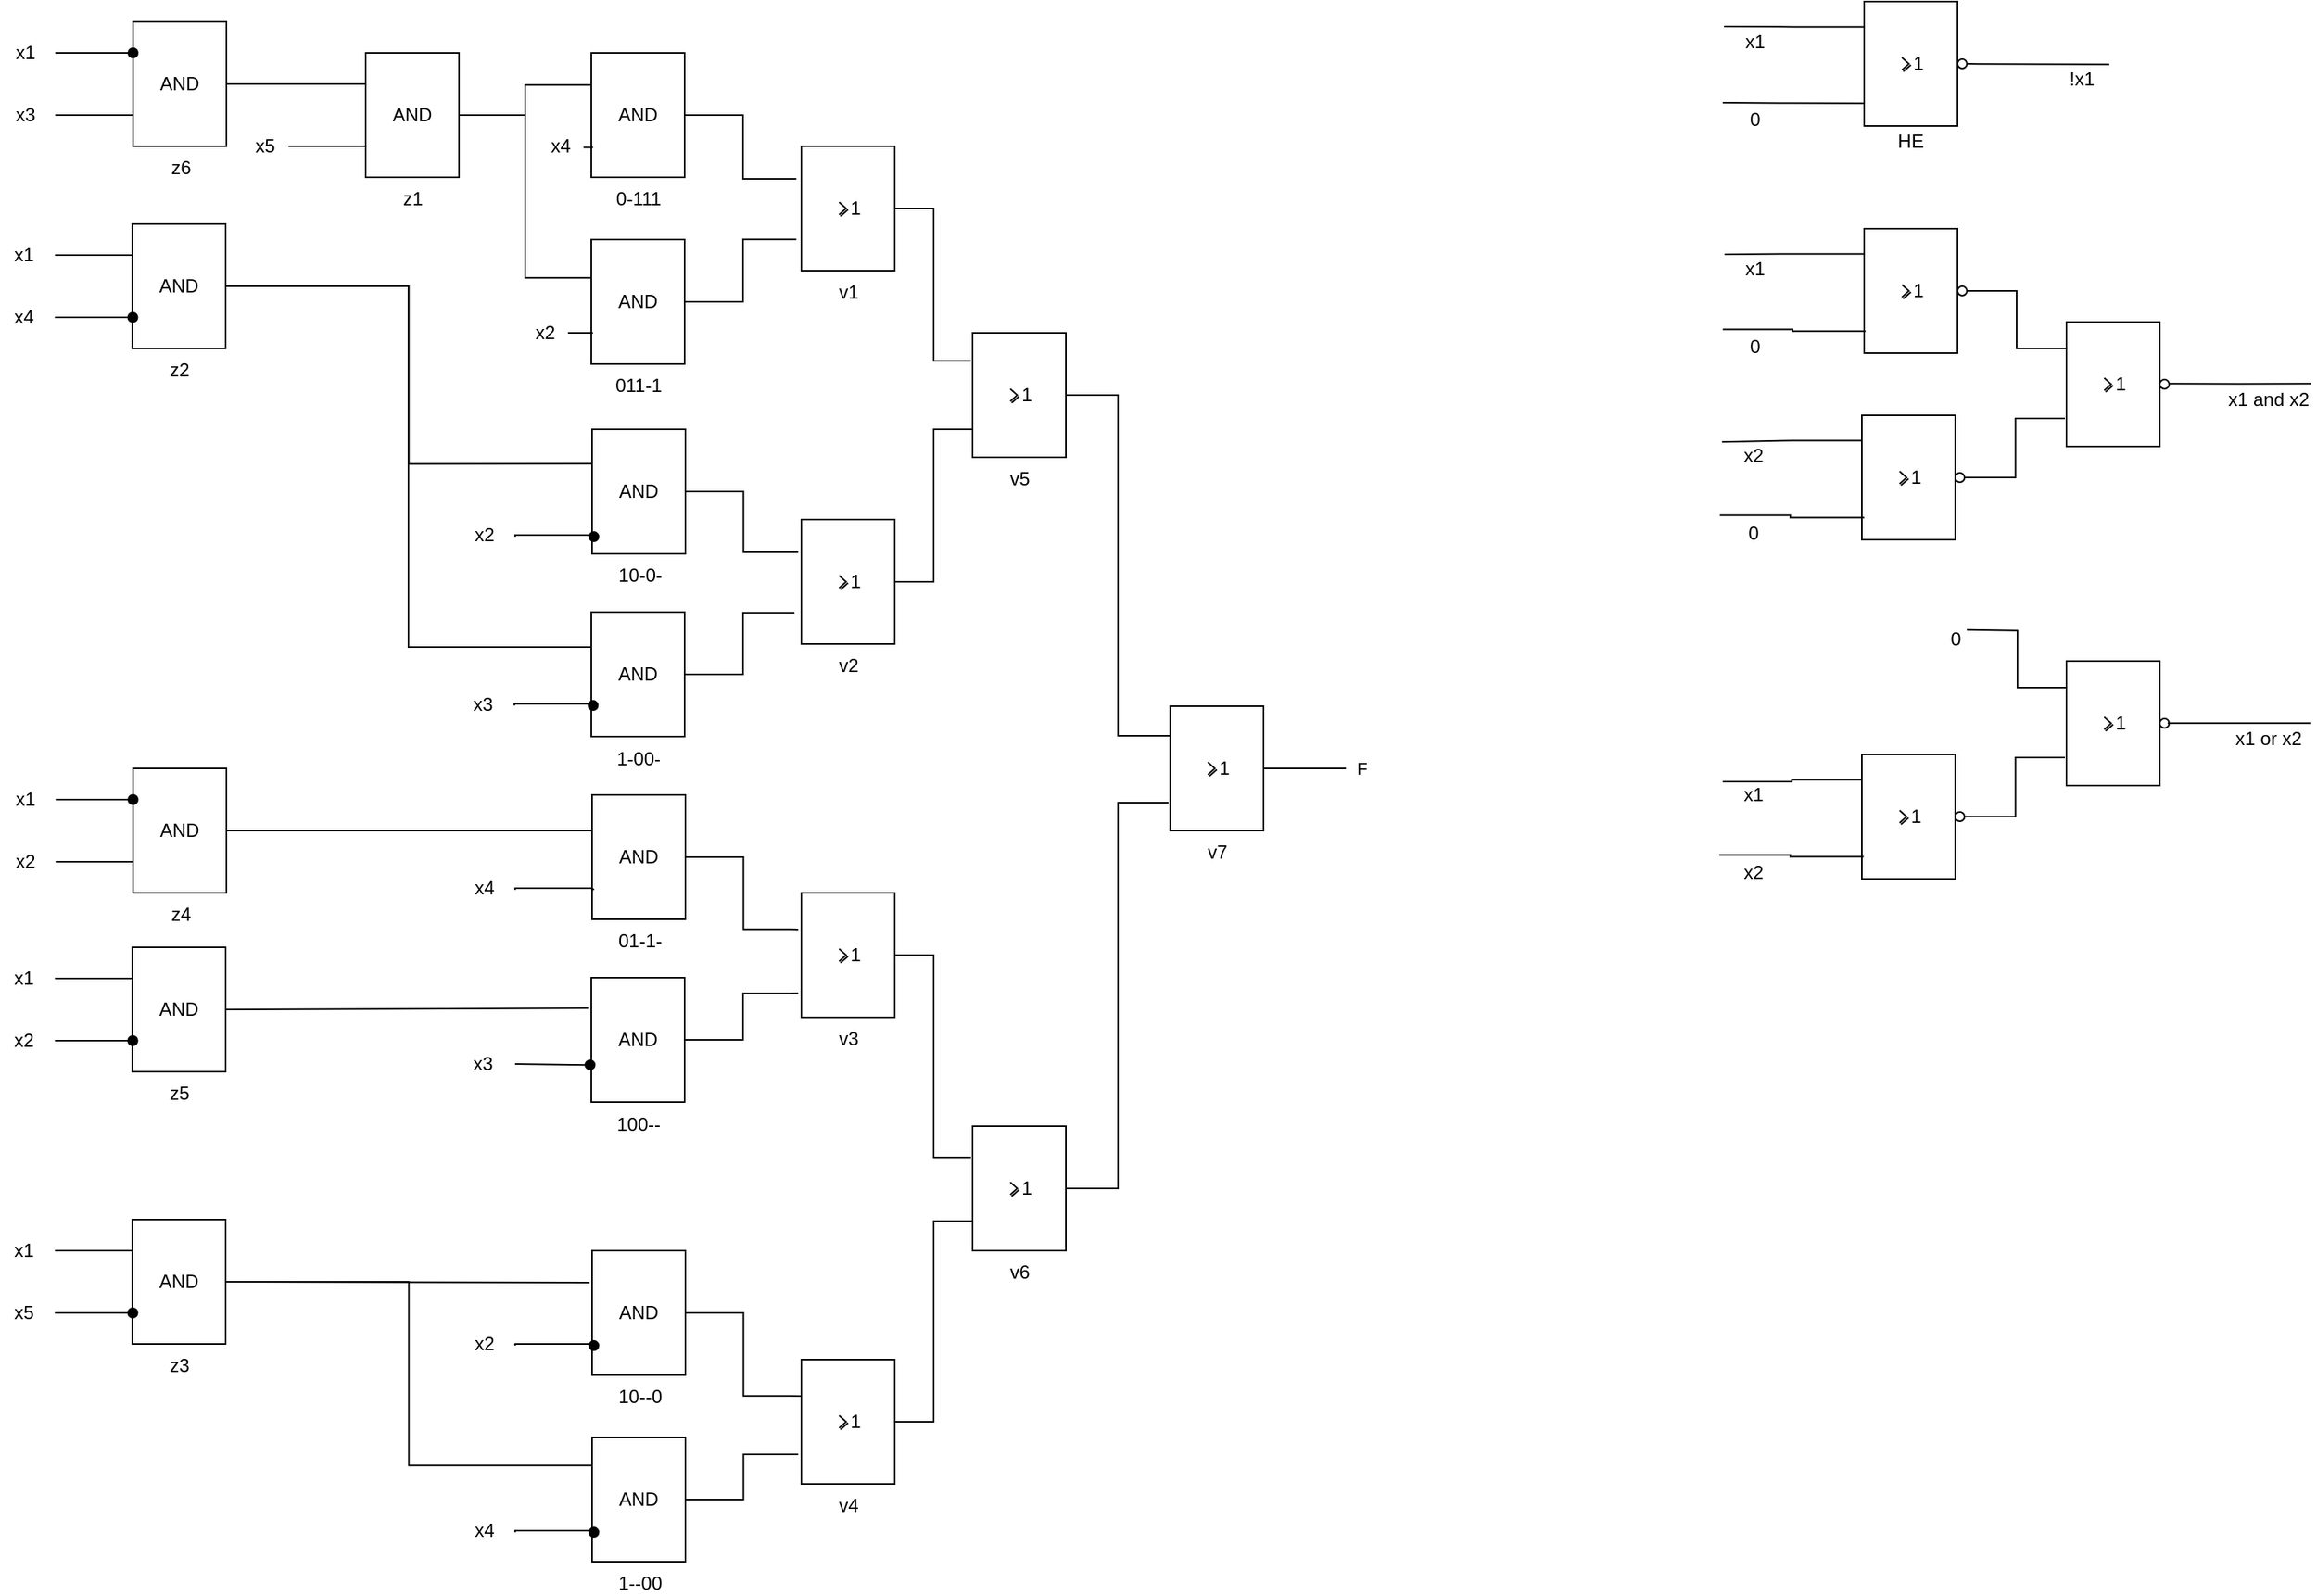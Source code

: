 <mxfile version="12.4.1" type="device" pages="1"><diagram id="nAmW9UyTiqPCp1huqP4M" name="Page-1"><mxGraphModel dx="1115" dy="1803" grid="1" gridSize="10" guides="1" tooltips="1" connect="1" arrows="1" fold="1" page="1" pageScale="1" pageWidth="827" pageHeight="1169" math="0" shadow="0"><root><mxCell id="0"/><mxCell id="1" parent="0"/><mxCell id="15ByhjqZL5MONwlQ2Jp7-105" style="edgeStyle=orthogonalEdgeStyle;rounded=0;jumpStyle=arc;jumpSize=20;orthogonalLoop=1;jettySize=auto;html=1;entryX=0.017;entryY=0.288;entryDx=0;entryDy=0;entryPerimeter=0;startArrow=none;startFill=0;endArrow=none;endFill=0;" parent="1" source="15ByhjqZL5MONwlQ2Jp7-44" target="15ByhjqZL5MONwlQ2Jp7-71" edge="1"><mxGeometry relative="1" as="geometry"/></mxCell><mxCell id="15ByhjqZL5MONwlQ2Jp7-44" value="z4" style="verticalLabelPosition=bottom;shadow=0;dashed=0;align=center;html=1;verticalAlign=top;shape=mxgraph.electrical.iec_logic_gates.and;" parent="1" vertex="1"><mxGeometry x="100.5" y="520" width="60" height="80" as="geometry"/></mxCell><mxCell id="15ByhjqZL5MONwlQ2Jp7-13" value="z6" style="verticalLabelPosition=bottom;shadow=0;dashed=0;align=center;html=1;verticalAlign=top;shape=mxgraph.electrical.iec_logic_gates.and;" parent="1" vertex="1"><mxGeometry x="100.5" y="40" width="60" height="80" as="geometry"/></mxCell><mxCell id="15ByhjqZL5MONwlQ2Jp7-29" style="edgeStyle=orthogonalEdgeStyle;rounded=0;jumpStyle=arc;jumpSize=20;orthogonalLoop=1;jettySize=auto;html=1;endArrow=none;endFill=0;startArrow=oval;startFill=1;" parent="1" source="15ByhjqZL5MONwlQ2Jp7-13" edge="1"><mxGeometry relative="1" as="geometry"><mxPoint x="50.5" y="60" as="targetPoint"/><Array as="points"><mxPoint x="60.5" y="60"/></Array></mxGeometry></mxCell><mxCell id="15ByhjqZL5MONwlQ2Jp7-31" style="edgeStyle=orthogonalEdgeStyle;rounded=0;jumpStyle=arc;jumpSize=20;orthogonalLoop=1;jettySize=auto;html=1;endArrow=none;endFill=0;" parent="1" edge="1"><mxGeometry relative="1" as="geometry"><mxPoint x="50.5" y="100" as="targetPoint"/><mxPoint x="100.5" y="100" as="sourcePoint"/><Array as="points"><mxPoint x="100.5" y="100"/><mxPoint x="50.5" y="100"/></Array></mxGeometry></mxCell><mxCell id="15ByhjqZL5MONwlQ2Jp7-32" value="x3" style="text;html=1;align=center;verticalAlign=middle;resizable=0;points=[];;autosize=1;" parent="1" vertex="1"><mxGeometry x="15.5" y="90" width="30" height="20" as="geometry"/></mxCell><mxCell id="15ByhjqZL5MONwlQ2Jp7-33" style="edgeStyle=orthogonalEdgeStyle;rounded=0;jumpStyle=arc;jumpSize=20;orthogonalLoop=1;jettySize=auto;html=1;endArrow=none;endFill=0;" parent="1" source="15ByhjqZL5MONwlQ2Jp7-34" edge="1"><mxGeometry relative="1" as="geometry"><mxPoint x="50.333" y="190" as="targetPoint"/><Array as="points"><mxPoint x="60" y="190"/></Array></mxGeometry></mxCell><mxCell id="15ByhjqZL5MONwlQ2Jp7-107" style="edgeStyle=orthogonalEdgeStyle;rounded=0;jumpStyle=arc;jumpSize=20;orthogonalLoop=1;jettySize=auto;html=1;entryX=-0.006;entryY=0.277;entryDx=0;entryDy=0;entryPerimeter=0;startArrow=none;startFill=0;endArrow=none;endFill=0;" parent="1" source="15ByhjqZL5MONwlQ2Jp7-34" target="15ByhjqZL5MONwlQ2Jp7-81" edge="1"><mxGeometry relative="1" as="geometry"/></mxCell><mxCell id="15ByhjqZL5MONwlQ2Jp7-108" style="edgeStyle=orthogonalEdgeStyle;rounded=0;jumpStyle=arc;jumpSize=20;orthogonalLoop=1;jettySize=auto;html=1;entryX=0.017;entryY=0.281;entryDx=0;entryDy=0;entryPerimeter=0;startArrow=none;startFill=0;endArrow=none;endFill=0;" parent="1" source="15ByhjqZL5MONwlQ2Jp7-34" target="15ByhjqZL5MONwlQ2Jp7-86" edge="1"><mxGeometry relative="1" as="geometry"/></mxCell><mxCell id="15ByhjqZL5MONwlQ2Jp7-34" value="z2" style="verticalLabelPosition=bottom;shadow=0;dashed=0;align=center;html=1;verticalAlign=top;shape=mxgraph.electrical.iec_logic_gates.and;" parent="1" vertex="1"><mxGeometry x="100" y="170" width="60" height="80" as="geometry"/></mxCell><mxCell id="15ByhjqZL5MONwlQ2Jp7-35" value="x1" style="text;html=1;align=center;verticalAlign=middle;resizable=0;points=[];;autosize=1;" parent="1" vertex="1"><mxGeometry x="15" y="180" width="30" height="20" as="geometry"/></mxCell><mxCell id="15ByhjqZL5MONwlQ2Jp7-36" style="edgeStyle=orthogonalEdgeStyle;rounded=0;jumpStyle=arc;jumpSize=20;orthogonalLoop=1;jettySize=auto;html=1;endArrow=none;endFill=0;startArrow=oval;startFill=1;" parent="1" edge="1"><mxGeometry relative="1" as="geometry"><mxPoint x="50.333" y="230" as="targetPoint"/><mxPoint x="100.333" y="230" as="sourcePoint"/><Array as="points"><mxPoint x="100" y="230"/><mxPoint x="50" y="230"/></Array></mxGeometry></mxCell><mxCell id="15ByhjqZL5MONwlQ2Jp7-37" value="x4" style="text;html=1;align=center;verticalAlign=middle;resizable=0;points=[];;autosize=1;" parent="1" vertex="1"><mxGeometry x="15" y="220" width="30" height="20" as="geometry"/></mxCell><mxCell id="15ByhjqZL5MONwlQ2Jp7-38" style="edgeStyle=orthogonalEdgeStyle;rounded=0;jumpStyle=arc;jumpSize=20;orthogonalLoop=1;jettySize=auto;html=1;endArrow=none;endFill=0;" parent="1" source="15ByhjqZL5MONwlQ2Jp7-39" edge="1"><mxGeometry relative="1" as="geometry"><mxPoint x="50.333" y="830" as="targetPoint"/><Array as="points"><mxPoint x="60" y="830"/></Array></mxGeometry></mxCell><mxCell id="15ByhjqZL5MONwlQ2Jp7-109" style="edgeStyle=orthogonalEdgeStyle;rounded=0;jumpStyle=arc;jumpSize=20;orthogonalLoop=1;jettySize=auto;html=1;entryX=-0.028;entryY=0.256;entryDx=0;entryDy=0;entryPerimeter=0;startArrow=none;startFill=0;endArrow=none;endFill=0;" parent="1" source="15ByhjqZL5MONwlQ2Jp7-39" target="15ByhjqZL5MONwlQ2Jp7-91" edge="1"><mxGeometry relative="1" as="geometry"/></mxCell><mxCell id="15ByhjqZL5MONwlQ2Jp7-110" style="edgeStyle=orthogonalEdgeStyle;rounded=0;jumpStyle=arc;jumpSize=20;orthogonalLoop=1;jettySize=auto;html=1;entryX=0.011;entryY=0.226;entryDx=0;entryDy=0;entryPerimeter=0;startArrow=none;startFill=0;endArrow=none;endFill=0;" parent="1" source="15ByhjqZL5MONwlQ2Jp7-39" target="15ByhjqZL5MONwlQ2Jp7-96" edge="1"><mxGeometry relative="1" as="geometry"/></mxCell><mxCell id="15ByhjqZL5MONwlQ2Jp7-39" value="z3" style="verticalLabelPosition=bottom;shadow=0;dashed=0;align=center;html=1;verticalAlign=top;shape=mxgraph.electrical.iec_logic_gates.and;" parent="1" vertex="1"><mxGeometry x="100" y="810" width="60" height="80" as="geometry"/></mxCell><mxCell id="15ByhjqZL5MONwlQ2Jp7-40" value="x1" style="text;html=1;align=center;verticalAlign=middle;resizable=0;points=[];;autosize=1;" parent="1" vertex="1"><mxGeometry x="15" y="820" width="30" height="20" as="geometry"/></mxCell><mxCell id="15ByhjqZL5MONwlQ2Jp7-41" style="edgeStyle=orthogonalEdgeStyle;rounded=0;jumpStyle=arc;jumpSize=20;orthogonalLoop=1;jettySize=auto;html=1;endArrow=none;endFill=0;startArrow=oval;startFill=1;" parent="1" edge="1"><mxGeometry relative="1" as="geometry"><mxPoint x="50.333" y="870" as="targetPoint"/><mxPoint x="100.333" y="870" as="sourcePoint"/><Array as="points"><mxPoint x="100" y="870"/><mxPoint x="50" y="870"/></Array></mxGeometry></mxCell><mxCell id="15ByhjqZL5MONwlQ2Jp7-42" value="x5" style="text;html=1;align=center;verticalAlign=middle;resizable=0;points=[];;autosize=1;" parent="1" vertex="1"><mxGeometry x="15" y="860" width="30" height="20" as="geometry"/></mxCell><mxCell id="15ByhjqZL5MONwlQ2Jp7-43" style="edgeStyle=orthogonalEdgeStyle;rounded=0;jumpStyle=arc;jumpSize=20;orthogonalLoop=1;jettySize=auto;html=1;endArrow=none;endFill=0;startArrow=oval;startFill=1;" parent="1" source="15ByhjqZL5MONwlQ2Jp7-44" edge="1"><mxGeometry relative="1" as="geometry"><mxPoint x="50.833" y="540" as="targetPoint"/><Array as="points"><mxPoint x="60.5" y="540"/></Array></mxGeometry></mxCell><mxCell id="15ByhjqZL5MONwlQ2Jp7-45" value="x1" style="text;html=1;align=center;verticalAlign=middle;resizable=0;points=[];;autosize=1;" parent="1" vertex="1"><mxGeometry x="15.5" y="530" width="30" height="20" as="geometry"/></mxCell><mxCell id="15ByhjqZL5MONwlQ2Jp7-46" style="edgeStyle=orthogonalEdgeStyle;rounded=0;jumpStyle=arc;jumpSize=20;orthogonalLoop=1;jettySize=auto;html=1;endArrow=none;endFill=0;" parent="1" edge="1"><mxGeometry relative="1" as="geometry"><mxPoint x="50.833" y="580" as="targetPoint"/><mxPoint x="100.833" y="580" as="sourcePoint"/><Array as="points"><mxPoint x="100.5" y="580"/><mxPoint x="50.5" y="580"/></Array></mxGeometry></mxCell><mxCell id="15ByhjqZL5MONwlQ2Jp7-47" value="x2" style="text;html=1;align=center;verticalAlign=middle;resizable=0;points=[];;autosize=1;" parent="1" vertex="1"><mxGeometry x="15.5" y="570" width="30" height="20" as="geometry"/></mxCell><mxCell id="15ByhjqZL5MONwlQ2Jp7-48" style="edgeStyle=orthogonalEdgeStyle;rounded=0;jumpStyle=arc;jumpSize=20;orthogonalLoop=1;jettySize=auto;html=1;endArrow=none;endFill=0;" parent="1" source="15ByhjqZL5MONwlQ2Jp7-49" edge="1"><mxGeometry relative="1" as="geometry"><mxPoint x="50.333" y="655" as="targetPoint"/><Array as="points"><mxPoint x="60" y="655"/></Array></mxGeometry></mxCell><mxCell id="15ByhjqZL5MONwlQ2Jp7-106" style="edgeStyle=orthogonalEdgeStyle;rounded=0;jumpStyle=arc;jumpSize=20;orthogonalLoop=1;jettySize=auto;html=1;entryX=-0.033;entryY=0.246;entryDx=0;entryDy=0;entryPerimeter=0;startArrow=none;startFill=0;endArrow=none;endFill=0;" parent="1" source="15ByhjqZL5MONwlQ2Jp7-49" target="15ByhjqZL5MONwlQ2Jp7-76" edge="1"><mxGeometry relative="1" as="geometry"/></mxCell><mxCell id="15ByhjqZL5MONwlQ2Jp7-49" value="z5" style="verticalLabelPosition=bottom;shadow=0;dashed=0;align=center;html=1;verticalAlign=top;shape=mxgraph.electrical.iec_logic_gates.and;" parent="1" vertex="1"><mxGeometry x="100" y="635" width="60" height="80" as="geometry"/></mxCell><mxCell id="15ByhjqZL5MONwlQ2Jp7-50" value="x1" style="text;html=1;align=center;verticalAlign=middle;resizable=0;points=[];;autosize=1;" parent="1" vertex="1"><mxGeometry x="15" y="645" width="30" height="20" as="geometry"/></mxCell><mxCell id="15ByhjqZL5MONwlQ2Jp7-51" style="edgeStyle=orthogonalEdgeStyle;rounded=0;jumpStyle=arc;jumpSize=20;orthogonalLoop=1;jettySize=auto;html=1;endArrow=none;endFill=0;startArrow=oval;startFill=1;" parent="1" edge="1"><mxGeometry relative="1" as="geometry"><mxPoint x="50.333" y="695" as="targetPoint"/><mxPoint x="100.333" y="695" as="sourcePoint"/><Array as="points"><mxPoint x="100" y="695"/><mxPoint x="50" y="695"/></Array></mxGeometry></mxCell><mxCell id="15ByhjqZL5MONwlQ2Jp7-52" value="x2" style="text;html=1;align=center;verticalAlign=middle;resizable=0;points=[];;autosize=1;" parent="1" vertex="1"><mxGeometry x="15" y="685" width="30" height="20" as="geometry"/></mxCell><mxCell id="15ByhjqZL5MONwlQ2Jp7-53" style="edgeStyle=orthogonalEdgeStyle;rounded=0;jumpStyle=arc;jumpSize=20;orthogonalLoop=1;jettySize=auto;html=1;endArrow=none;endFill=0;entryX=1;entryY=0.5;entryDx=0;entryDy=0;entryPerimeter=0;" parent="1" source="15ByhjqZL5MONwlQ2Jp7-54" target="15ByhjqZL5MONwlQ2Jp7-13" edge="1"><mxGeometry relative="1" as="geometry"><mxPoint x="200.333" y="80" as="targetPoint"/><Array as="points"><mxPoint x="230.5" y="80"/><mxPoint x="230.5" y="80"/></Array></mxGeometry></mxCell><mxCell id="15ByhjqZL5MONwlQ2Jp7-101" style="edgeStyle=orthogonalEdgeStyle;rounded=0;jumpStyle=arc;jumpSize=20;orthogonalLoop=1;jettySize=auto;html=1;entryX=0.002;entryY=0.258;entryDx=0;entryDy=0;entryPerimeter=0;startArrow=none;startFill=0;endArrow=none;endFill=0;" parent="1" source="15ByhjqZL5MONwlQ2Jp7-54" target="15ByhjqZL5MONwlQ2Jp7-61" edge="1"><mxGeometry relative="1" as="geometry"/></mxCell><mxCell id="15ByhjqZL5MONwlQ2Jp7-104" style="edgeStyle=orthogonalEdgeStyle;rounded=0;jumpStyle=arc;jumpSize=20;orthogonalLoop=1;jettySize=auto;html=1;exitX=1;exitY=0.5;exitDx=0;exitDy=0;exitPerimeter=0;entryX=0.008;entryY=0.308;entryDx=0;entryDy=0;entryPerimeter=0;startArrow=none;startFill=0;endArrow=none;endFill=0;" parent="1" source="15ByhjqZL5MONwlQ2Jp7-54" target="15ByhjqZL5MONwlQ2Jp7-66" edge="1"><mxGeometry relative="1" as="geometry"/></mxCell><mxCell id="15ByhjqZL5MONwlQ2Jp7-54" value="z1" style="verticalLabelPosition=bottom;shadow=0;dashed=0;align=center;html=1;verticalAlign=top;shape=mxgraph.electrical.iec_logic_gates.and;" parent="1" vertex="1"><mxGeometry x="250" y="60" width="60" height="80" as="geometry"/></mxCell><mxCell id="15ByhjqZL5MONwlQ2Jp7-56" style="edgeStyle=orthogonalEdgeStyle;rounded=0;jumpStyle=arc;jumpSize=20;orthogonalLoop=1;jettySize=auto;html=1;endArrow=none;endFill=0;" parent="1" edge="1"><mxGeometry relative="1" as="geometry"><mxPoint x="200.333" y="120" as="targetPoint"/><mxPoint x="250.333" y="120" as="sourcePoint"/><Array as="points"><mxPoint x="250" y="120"/><mxPoint x="200" y="120"/></Array></mxGeometry></mxCell><mxCell id="15ByhjqZL5MONwlQ2Jp7-57" value="x5" style="text;html=1;align=center;verticalAlign=middle;resizable=0;points=[];;autosize=1;" parent="1" vertex="1"><mxGeometry x="170" y="110" width="30" height="20" as="geometry"/></mxCell><mxCell id="15ByhjqZL5MONwlQ2Jp7-59" value="x1" style="text;html=1;align=center;verticalAlign=middle;resizable=0;points=[];;autosize=1;" parent="1" vertex="1"><mxGeometry x="15.5" y="50" width="30" height="20" as="geometry"/></mxCell><mxCell id="15ByhjqZL5MONwlQ2Jp7-119" style="edgeStyle=orthogonalEdgeStyle;rounded=0;jumpStyle=arc;jumpSize=20;orthogonalLoop=1;jettySize=auto;html=1;entryX=-0.054;entryY=0.263;entryDx=0;entryDy=0;entryPerimeter=0;startArrow=none;startFill=0;endArrow=none;endFill=0;" parent="1" source="15ByhjqZL5MONwlQ2Jp7-61" target="15ByhjqZL5MONwlQ2Jp7-111" edge="1"><mxGeometry relative="1" as="geometry"/></mxCell><mxCell id="15ByhjqZL5MONwlQ2Jp7-61" value="0-111" style="verticalLabelPosition=bottom;shadow=0;dashed=0;align=center;html=1;verticalAlign=top;shape=mxgraph.electrical.iec_logic_gates.and;" parent="1" vertex="1"><mxGeometry x="395" y="60" width="60" height="80" as="geometry"/></mxCell><mxCell id="15ByhjqZL5MONwlQ2Jp7-120" style="edgeStyle=orthogonalEdgeStyle;rounded=0;jumpStyle=arc;jumpSize=20;orthogonalLoop=1;jettySize=auto;html=1;entryX=-0.054;entryY=0.749;entryDx=0;entryDy=0;entryPerimeter=0;startArrow=none;startFill=0;endArrow=none;endFill=0;" parent="1" source="15ByhjqZL5MONwlQ2Jp7-66" target="15ByhjqZL5MONwlQ2Jp7-111" edge="1"><mxGeometry relative="1" as="geometry"/></mxCell><mxCell id="15ByhjqZL5MONwlQ2Jp7-66" value="011-1" style="verticalLabelPosition=bottom;shadow=0;dashed=0;align=center;html=1;verticalAlign=top;shape=mxgraph.electrical.iec_logic_gates.and;" parent="1" vertex="1"><mxGeometry x="395" y="180" width="60" height="80" as="geometry"/></mxCell><mxCell id="15ByhjqZL5MONwlQ2Jp7-123" style="edgeStyle=orthogonalEdgeStyle;rounded=0;jumpStyle=arc;jumpSize=20;orthogonalLoop=1;jettySize=auto;html=1;entryX=-0.034;entryY=0.293;entryDx=0;entryDy=0;entryPerimeter=0;startArrow=none;startFill=0;endArrow=none;endFill=0;" parent="1" source="15ByhjqZL5MONwlQ2Jp7-71" target="15ByhjqZL5MONwlQ2Jp7-117" edge="1"><mxGeometry relative="1" as="geometry"/></mxCell><mxCell id="15ByhjqZL5MONwlQ2Jp7-71" value="01-1-" style="verticalLabelPosition=bottom;shadow=0;dashed=0;align=center;html=1;verticalAlign=top;shape=mxgraph.electrical.iec_logic_gates.and;" parent="1" vertex="1"><mxGeometry x="395.5" y="537" width="60" height="80" as="geometry"/></mxCell><mxCell id="15ByhjqZL5MONwlQ2Jp7-73" style="edgeStyle=orthogonalEdgeStyle;rounded=0;jumpStyle=arc;jumpSize=20;orthogonalLoop=1;jettySize=auto;html=1;endArrow=none;endFill=0;startArrow=none;startFill=0;" parent="1" edge="1"><mxGeometry relative="1" as="geometry"><mxPoint x="346.088" y="598.059" as="targetPoint"/><mxPoint x="396.676" y="598.059" as="sourcePoint"/><Array as="points"><mxPoint x="395.5" y="597"/><mxPoint x="345.5" y="597"/></Array></mxGeometry></mxCell><mxCell id="15ByhjqZL5MONwlQ2Jp7-74" value="x4" style="text;html=1;align=center;verticalAlign=middle;resizable=0;points=[];;autosize=1;" parent="1" vertex="1"><mxGeometry x="310.5" y="587" width="30" height="20" as="geometry"/></mxCell><mxCell id="15ByhjqZL5MONwlQ2Jp7-124" style="edgeStyle=orthogonalEdgeStyle;rounded=0;jumpStyle=arc;jumpSize=20;orthogonalLoop=1;jettySize=auto;html=1;entryX=-0.034;entryY=0.807;entryDx=0;entryDy=0;entryPerimeter=0;startArrow=none;startFill=0;endArrow=none;endFill=0;" parent="1" source="15ByhjqZL5MONwlQ2Jp7-76" target="15ByhjqZL5MONwlQ2Jp7-117" edge="1"><mxGeometry relative="1" as="geometry"/></mxCell><mxCell id="15ByhjqZL5MONwlQ2Jp7-76" value="100--" style="verticalLabelPosition=bottom;shadow=0;dashed=0;align=center;html=1;verticalAlign=top;shape=mxgraph.electrical.iec_logic_gates.and;" parent="1" vertex="1"><mxGeometry x="395" y="654.5" width="60" height="80" as="geometry"/></mxCell><mxCell id="15ByhjqZL5MONwlQ2Jp7-78" style="edgeStyle=orthogonalEdgeStyle;rounded=0;jumpStyle=arc;jumpSize=20;orthogonalLoop=1;jettySize=auto;html=1;endArrow=none;endFill=0;startArrow=oval;startFill=1;exitX=-0.013;exitY=0.701;exitDx=0;exitDy=0;exitPerimeter=0;" parent="1" source="15ByhjqZL5MONwlQ2Jp7-76" edge="1"><mxGeometry relative="1" as="geometry"><mxPoint x="346" y="710" as="targetPoint"/><mxPoint x="396.176" y="741.059" as="sourcePoint"/><Array as="points"><mxPoint x="370" y="710"/><mxPoint x="370" y="710"/></Array></mxGeometry></mxCell><mxCell id="15ByhjqZL5MONwlQ2Jp7-79" value="x3" style="text;html=1;align=center;verticalAlign=middle;resizable=0;points=[];;autosize=1;" parent="1" vertex="1"><mxGeometry x="310" y="700" width="30" height="20" as="geometry"/></mxCell><mxCell id="15ByhjqZL5MONwlQ2Jp7-121" style="edgeStyle=orthogonalEdgeStyle;rounded=0;jumpStyle=arc;jumpSize=20;orthogonalLoop=1;jettySize=auto;html=1;entryX=-0.034;entryY=0.263;entryDx=0;entryDy=0;entryPerimeter=0;startArrow=none;startFill=0;endArrow=none;endFill=0;" parent="1" source="15ByhjqZL5MONwlQ2Jp7-81" target="15ByhjqZL5MONwlQ2Jp7-116" edge="1"><mxGeometry relative="1" as="geometry"/></mxCell><mxCell id="15ByhjqZL5MONwlQ2Jp7-81" value="10-0-" style="verticalLabelPosition=bottom;shadow=0;dashed=0;align=center;html=1;verticalAlign=top;shape=mxgraph.electrical.iec_logic_gates.and;" parent="1" vertex="1"><mxGeometry x="395.5" y="302" width="60" height="80" as="geometry"/></mxCell><mxCell id="15ByhjqZL5MONwlQ2Jp7-83" style="edgeStyle=orthogonalEdgeStyle;rounded=0;jumpStyle=arc;jumpSize=20;orthogonalLoop=1;jettySize=auto;html=1;endArrow=none;endFill=0;startArrow=oval;startFill=1;" parent="1" edge="1"><mxGeometry relative="1" as="geometry"><mxPoint x="346.088" y="371.059" as="targetPoint"/><mxPoint x="396.676" y="371.059" as="sourcePoint"/><Array as="points"><mxPoint x="395.5" y="370"/><mxPoint x="345.5" y="370"/></Array></mxGeometry></mxCell><mxCell id="15ByhjqZL5MONwlQ2Jp7-84" value="x2" style="text;html=1;align=center;verticalAlign=middle;resizable=0;points=[];;autosize=1;" parent="1" vertex="1"><mxGeometry x="310.5" y="360" width="30" height="20" as="geometry"/></mxCell><mxCell id="15ByhjqZL5MONwlQ2Jp7-122" style="edgeStyle=orthogonalEdgeStyle;rounded=0;jumpStyle=arc;jumpSize=20;orthogonalLoop=1;jettySize=auto;html=1;entryX=-0.074;entryY=0.749;entryDx=0;entryDy=0;entryPerimeter=0;startArrow=none;startFill=0;endArrow=none;endFill=0;" parent="1" source="15ByhjqZL5MONwlQ2Jp7-86" target="15ByhjqZL5MONwlQ2Jp7-116" edge="1"><mxGeometry relative="1" as="geometry"/></mxCell><mxCell id="15ByhjqZL5MONwlQ2Jp7-86" value="1-00-" style="verticalLabelPosition=bottom;shadow=0;dashed=0;align=center;html=1;verticalAlign=top;shape=mxgraph.electrical.iec_logic_gates.and;" parent="1" vertex="1"><mxGeometry x="395" y="419.5" width="60" height="80" as="geometry"/></mxCell><mxCell id="15ByhjqZL5MONwlQ2Jp7-88" style="edgeStyle=orthogonalEdgeStyle;rounded=0;jumpStyle=arc;jumpSize=20;orthogonalLoop=1;jettySize=auto;html=1;endArrow=none;endFill=0;startArrow=oval;startFill=1;" parent="1" edge="1"><mxGeometry relative="1" as="geometry"><mxPoint x="345.588" y="479.559" as="targetPoint"/><mxPoint x="396.176" y="479.559" as="sourcePoint"/><Array as="points"><mxPoint x="395" y="478.5"/><mxPoint x="345" y="478.5"/></Array></mxGeometry></mxCell><mxCell id="15ByhjqZL5MONwlQ2Jp7-89" value="x3" style="text;html=1;align=center;verticalAlign=middle;resizable=0;points=[];;autosize=1;" parent="1" vertex="1"><mxGeometry x="310" y="468.5" width="30" height="20" as="geometry"/></mxCell><mxCell id="15ByhjqZL5MONwlQ2Jp7-125" style="edgeStyle=orthogonalEdgeStyle;rounded=0;jumpStyle=arc;jumpSize=20;orthogonalLoop=1;jettySize=auto;html=1;entryX=0.005;entryY=0.293;entryDx=0;entryDy=0;entryPerimeter=0;startArrow=none;startFill=0;endArrow=none;endFill=0;" parent="1" source="15ByhjqZL5MONwlQ2Jp7-91" target="15ByhjqZL5MONwlQ2Jp7-118" edge="1"><mxGeometry relative="1" as="geometry"/></mxCell><mxCell id="15ByhjqZL5MONwlQ2Jp7-91" value="10--0" style="verticalLabelPosition=bottom;shadow=0;dashed=0;align=center;html=1;verticalAlign=top;shape=mxgraph.electrical.iec_logic_gates.and;" parent="1" vertex="1"><mxGeometry x="395.5" y="830" width="60" height="80" as="geometry"/></mxCell><mxCell id="15ByhjqZL5MONwlQ2Jp7-93" style="edgeStyle=orthogonalEdgeStyle;rounded=0;jumpStyle=arc;jumpSize=20;orthogonalLoop=1;jettySize=auto;html=1;endArrow=none;endFill=0;startArrow=oval;startFill=1;" parent="1" edge="1"><mxGeometry relative="1" as="geometry"><mxPoint x="346.088" y="891.059" as="targetPoint"/><mxPoint x="396.676" y="891.059" as="sourcePoint"/><Array as="points"><mxPoint x="395.5" y="890"/><mxPoint x="345.5" y="890"/></Array></mxGeometry></mxCell><mxCell id="15ByhjqZL5MONwlQ2Jp7-94" value="x2" style="text;html=1;align=center;verticalAlign=middle;resizable=0;points=[];;autosize=1;" parent="1" vertex="1"><mxGeometry x="310.5" y="880" width="30" height="20" as="geometry"/></mxCell><mxCell id="15ByhjqZL5MONwlQ2Jp7-126" style="edgeStyle=orthogonalEdgeStyle;rounded=0;jumpStyle=arc;jumpSize=20;orthogonalLoop=1;jettySize=auto;html=1;entryX=-0.034;entryY=0.763;entryDx=0;entryDy=0;entryPerimeter=0;startArrow=none;startFill=0;endArrow=none;endFill=0;" parent="1" source="15ByhjqZL5MONwlQ2Jp7-96" target="15ByhjqZL5MONwlQ2Jp7-118" edge="1"><mxGeometry relative="1" as="geometry"/></mxCell><mxCell id="15ByhjqZL5MONwlQ2Jp7-96" value="1--00" style="verticalLabelPosition=bottom;shadow=0;dashed=0;align=center;html=1;verticalAlign=top;shape=mxgraph.electrical.iec_logic_gates.and;" parent="1" vertex="1"><mxGeometry x="395.5" y="950" width="60" height="80" as="geometry"/></mxCell><mxCell id="15ByhjqZL5MONwlQ2Jp7-98" style="edgeStyle=orthogonalEdgeStyle;rounded=0;jumpStyle=arc;jumpSize=20;orthogonalLoop=1;jettySize=auto;html=1;endArrow=none;endFill=0;startArrow=oval;startFill=1;" parent="1" edge="1"><mxGeometry relative="1" as="geometry"><mxPoint x="346.088" y="1011.059" as="targetPoint"/><mxPoint x="396.676" y="1011.059" as="sourcePoint"/><Array as="points"><mxPoint x="395.5" y="1010"/><mxPoint x="345.5" y="1010"/></Array></mxGeometry></mxCell><mxCell id="15ByhjqZL5MONwlQ2Jp7-99" value="x4" style="text;html=1;align=center;verticalAlign=middle;resizable=0;points=[];;autosize=1;" parent="1" vertex="1"><mxGeometry x="310.5" y="1000" width="30" height="20" as="geometry"/></mxCell><mxCell id="15ByhjqZL5MONwlQ2Jp7-64" value="x4" style="text;html=1;align=center;verticalAlign=middle;resizable=0;points=[];;autosize=1;" parent="1" vertex="1"><mxGeometry x="360" y="110" width="30" height="20" as="geometry"/></mxCell><mxCell id="15ByhjqZL5MONwlQ2Jp7-100" style="edgeStyle=orthogonalEdgeStyle;rounded=0;jumpStyle=arc;jumpSize=20;orthogonalLoop=1;jettySize=auto;html=1;endArrow=none;endFill=0;startArrow=none;startFill=0;" parent="1" target="15ByhjqZL5MONwlQ2Jp7-64" edge="1"><mxGeometry relative="1" as="geometry"><mxPoint x="345.103" y="120.724" as="targetPoint"/><mxPoint x="396.138" y="120.724" as="sourcePoint"/><Array as="points"><mxPoint x="395" y="120"/></Array></mxGeometry></mxCell><mxCell id="15ByhjqZL5MONwlQ2Jp7-69" value="x2" style="text;html=1;align=center;verticalAlign=middle;resizable=0;points=[];;autosize=1;" parent="1" vertex="1"><mxGeometry x="350" y="230" width="30" height="20" as="geometry"/></mxCell><mxCell id="15ByhjqZL5MONwlQ2Jp7-102" style="edgeStyle=orthogonalEdgeStyle;rounded=0;jumpStyle=arc;jumpSize=20;orthogonalLoop=1;jettySize=auto;html=1;endArrow=none;endFill=0;startArrow=none;startFill=0;" parent="1" target="15ByhjqZL5MONwlQ2Jp7-69" edge="1"><mxGeometry relative="1" as="geometry"><mxPoint x="345.5" y="241.333" as="targetPoint"/><mxPoint x="390" y="240" as="sourcePoint"/><Array as="points"><mxPoint x="396" y="240"/></Array></mxGeometry></mxCell><mxCell id="15ByhjqZL5MONwlQ2Jp7-129" style="edgeStyle=orthogonalEdgeStyle;rounded=0;jumpStyle=arc;jumpSize=20;orthogonalLoop=1;jettySize=auto;html=1;entryX=-0.017;entryY=0.225;entryDx=0;entryDy=0;entryPerimeter=0;startArrow=none;startFill=0;endArrow=none;endFill=0;" parent="1" source="15ByhjqZL5MONwlQ2Jp7-111" target="15ByhjqZL5MONwlQ2Jp7-127" edge="1"><mxGeometry relative="1" as="geometry"/></mxCell><mxCell id="15ByhjqZL5MONwlQ2Jp7-111" value="v1" style="verticalLabelPosition=bottom;shadow=0;dashed=0;align=center;html=1;verticalAlign=top;shape=mxgraph.electrical.iec_logic_gates.or;" parent="1" vertex="1"><mxGeometry x="530" y="120" width="60" height="80" as="geometry"/></mxCell><mxCell id="15ByhjqZL5MONwlQ2Jp7-130" style="edgeStyle=orthogonalEdgeStyle;rounded=0;jumpStyle=arc;jumpSize=20;orthogonalLoop=1;jettySize=auto;html=1;entryX=0;entryY=0.775;entryDx=0;entryDy=0;entryPerimeter=0;startArrow=none;startFill=0;endArrow=none;endFill=0;" parent="1" source="15ByhjqZL5MONwlQ2Jp7-116" target="15ByhjqZL5MONwlQ2Jp7-127" edge="1"><mxGeometry relative="1" as="geometry"/></mxCell><mxCell id="15ByhjqZL5MONwlQ2Jp7-116" value="v2" style="verticalLabelPosition=bottom;shadow=0;dashed=0;align=center;html=1;verticalAlign=top;shape=mxgraph.electrical.iec_logic_gates.or;" parent="1" vertex="1"><mxGeometry x="530" y="360" width="60" height="80" as="geometry"/></mxCell><mxCell id="15ByhjqZL5MONwlQ2Jp7-131" style="edgeStyle=orthogonalEdgeStyle;rounded=0;jumpStyle=arc;jumpSize=20;orthogonalLoop=1;jettySize=auto;html=1;entryX=-0.017;entryY=0.25;entryDx=0;entryDy=0;entryPerimeter=0;startArrow=none;startFill=0;endArrow=none;endFill=0;" parent="1" source="15ByhjqZL5MONwlQ2Jp7-117" target="15ByhjqZL5MONwlQ2Jp7-128" edge="1"><mxGeometry relative="1" as="geometry"/></mxCell><mxCell id="15ByhjqZL5MONwlQ2Jp7-117" value="v3" style="verticalLabelPosition=bottom;shadow=0;dashed=0;align=center;html=1;verticalAlign=top;shape=mxgraph.electrical.iec_logic_gates.or;" parent="1" vertex="1"><mxGeometry x="530" y="600" width="60" height="80" as="geometry"/></mxCell><mxCell id="15ByhjqZL5MONwlQ2Jp7-132" style="edgeStyle=orthogonalEdgeStyle;rounded=0;jumpStyle=arc;jumpSize=20;orthogonalLoop=1;jettySize=auto;html=1;entryX=0;entryY=0.763;entryDx=0;entryDy=0;entryPerimeter=0;startArrow=none;startFill=0;endArrow=none;endFill=0;" parent="1" source="15ByhjqZL5MONwlQ2Jp7-118" target="15ByhjqZL5MONwlQ2Jp7-128" edge="1"><mxGeometry relative="1" as="geometry"/></mxCell><mxCell id="15ByhjqZL5MONwlQ2Jp7-118" value="v4" style="verticalLabelPosition=bottom;shadow=0;dashed=0;align=center;html=1;verticalAlign=top;shape=mxgraph.electrical.iec_logic_gates.or;" parent="1" vertex="1"><mxGeometry x="530" y="900" width="60" height="80" as="geometry"/></mxCell><mxCell id="15ByhjqZL5MONwlQ2Jp7-134" style="edgeStyle=orthogonalEdgeStyle;rounded=0;jumpStyle=arc;jumpSize=20;orthogonalLoop=1;jettySize=auto;html=1;entryX=0;entryY=0.238;entryDx=0;entryDy=0;entryPerimeter=0;startArrow=none;startFill=0;endArrow=none;endFill=0;" parent="1" source="15ByhjqZL5MONwlQ2Jp7-127" target="15ByhjqZL5MONwlQ2Jp7-133" edge="1"><mxGeometry relative="1" as="geometry"/></mxCell><mxCell id="15ByhjqZL5MONwlQ2Jp7-127" value="v5" style="verticalLabelPosition=bottom;shadow=0;dashed=0;align=center;html=1;verticalAlign=top;shape=mxgraph.electrical.iec_logic_gates.or;" parent="1" vertex="1"><mxGeometry x="640" y="240" width="60" height="80" as="geometry"/></mxCell><mxCell id="15ByhjqZL5MONwlQ2Jp7-135" style="edgeStyle=orthogonalEdgeStyle;rounded=0;jumpStyle=arc;jumpSize=20;orthogonalLoop=1;jettySize=auto;html=1;entryX=-0.017;entryY=0.775;entryDx=0;entryDy=0;entryPerimeter=0;startArrow=none;startFill=0;endArrow=none;endFill=0;" parent="1" source="15ByhjqZL5MONwlQ2Jp7-128" target="15ByhjqZL5MONwlQ2Jp7-133" edge="1"><mxGeometry relative="1" as="geometry"/></mxCell><mxCell id="15ByhjqZL5MONwlQ2Jp7-128" value="v6" style="verticalLabelPosition=bottom;shadow=0;dashed=0;align=center;html=1;verticalAlign=top;shape=mxgraph.electrical.iec_logic_gates.or;" parent="1" vertex="1"><mxGeometry x="640" y="750" width="60" height="80" as="geometry"/></mxCell><mxCell id="15ByhjqZL5MONwlQ2Jp7-137" value="F" style="edgeStyle=orthogonalEdgeStyle;rounded=0;jumpStyle=arc;jumpSize=20;orthogonalLoop=1;jettySize=auto;html=1;startArrow=none;startFill=0;endArrow=none;endFill=0;" parent="1" source="15ByhjqZL5MONwlQ2Jp7-133" edge="1"><mxGeometry x="1" y="10" relative="1" as="geometry"><mxPoint x="880" y="520" as="targetPoint"/><mxPoint x="10" y="10" as="offset"/></mxGeometry></mxCell><mxCell id="15ByhjqZL5MONwlQ2Jp7-133" value="v7" style="verticalLabelPosition=bottom;shadow=0;dashed=0;align=center;html=1;verticalAlign=top;shape=mxgraph.electrical.iec_logic_gates.or;" parent="1" vertex="1"><mxGeometry x="767" y="480" width="60" height="80" as="geometry"/></mxCell><mxCell id="rqcfCypLZfnKxfvuEPWW-2" style="edgeStyle=orthogonalEdgeStyle;rounded=0;orthogonalLoop=1;jettySize=auto;html=1;exitX=0.021;exitY=0.203;exitDx=0;exitDy=0;exitPerimeter=0;endArrow=none;endFill=0;" parent="1" source="rqcfCypLZfnKxfvuEPWW-1" edge="1"><mxGeometry relative="1" as="geometry"><mxPoint x="1123" y="43" as="targetPoint"/><Array as="points"><mxPoint x="1168" y="43"/></Array></mxGeometry></mxCell><mxCell id="rqcfCypLZfnKxfvuEPWW-1" value="" style="verticalLabelPosition=bottom;shadow=0;dashed=0;align=center;fillColor=#ffffff;html=1;verticalAlign=top;strokeWidth=1;shape=mxgraph.electrical.iec_logic_gates.nor;" parent="1" vertex="1"><mxGeometry x="1213" y="27" width="66" height="80" as="geometry"/></mxCell><mxCell id="rqcfCypLZfnKxfvuEPWW-3" style="edgeStyle=orthogonalEdgeStyle;rounded=0;orthogonalLoop=1;jettySize=auto;html=1;exitX=0.021;exitY=0.203;exitDx=0;exitDy=0;exitPerimeter=0;endArrow=none;endFill=0;" parent="1" edge="1"><mxGeometry relative="1" as="geometry"><mxPoint x="1122.111" y="92.056" as="targetPoint"/><mxPoint x="1213.5" y="92.333" as="sourcePoint"/><Array as="points"><mxPoint x="1167" y="92"/></Array></mxGeometry></mxCell><mxCell id="rqcfCypLZfnKxfvuEPWW-4" value="НЕ" style="text;html=1;strokeColor=none;fillColor=none;align=center;verticalAlign=middle;whiteSpace=wrap;rounded=0;" parent="1" vertex="1"><mxGeometry x="1223" y="107" width="40" height="20" as="geometry"/></mxCell><mxCell id="rqcfCypLZfnKxfvuEPWW-7" value="x1" style="text;html=1;strokeColor=none;fillColor=none;align=center;verticalAlign=middle;whiteSpace=wrap;rounded=0;" parent="1" vertex="1"><mxGeometry x="1123" y="43" width="40" height="20" as="geometry"/></mxCell><mxCell id="rqcfCypLZfnKxfvuEPWW-8" value="0" style="text;html=1;strokeColor=none;fillColor=none;align=center;verticalAlign=middle;whiteSpace=wrap;rounded=0;" parent="1" vertex="1"><mxGeometry x="1123" y="93" width="40" height="20" as="geometry"/></mxCell><mxCell id="rqcfCypLZfnKxfvuEPWW-10" style="edgeStyle=orthogonalEdgeStyle;rounded=0;orthogonalLoop=1;jettySize=auto;html=1;exitX=0.021;exitY=0.203;exitDx=0;exitDy=0;exitPerimeter=0;endArrow=none;endFill=0;" parent="1" edge="1"><mxGeometry relative="1" as="geometry"><mxPoint x="1279.111" y="67.056" as="targetPoint"/><mxPoint x="1370.5" y="67.333" as="sourcePoint"/><Array as="points"><mxPoint x="1324" y="67"/></Array></mxGeometry></mxCell><mxCell id="rqcfCypLZfnKxfvuEPWW-11" value="!x1" style="text;html=1;strokeColor=none;fillColor=none;align=center;verticalAlign=middle;whiteSpace=wrap;rounded=0;" parent="1" vertex="1"><mxGeometry x="1333" y="67" width="40" height="20" as="geometry"/></mxCell><mxCell id="Y3Ldg2b6tgrmn6x7xiYx-1" style="edgeStyle=orthogonalEdgeStyle;rounded=0;orthogonalLoop=1;jettySize=auto;html=1;exitX=0.021;exitY=0.203;exitDx=0;exitDy=0;exitPerimeter=0;endArrow=none;endFill=0;" edge="1" parent="1" source="Y3Ldg2b6tgrmn6x7xiYx-2"><mxGeometry relative="1" as="geometry"><mxPoint x="1123.294" y="189.471" as="targetPoint"/><Array as="points"><mxPoint x="1168" y="189"/></Array></mxGeometry></mxCell><mxCell id="Y3Ldg2b6tgrmn6x7xiYx-25" style="edgeStyle=orthogonalEdgeStyle;rounded=0;orthogonalLoop=1;jettySize=auto;html=1;entryX=0;entryY=0.213;entryDx=0;entryDy=0;entryPerimeter=0;endArrow=none;endFill=0;" edge="1" parent="1" source="Y3Ldg2b6tgrmn6x7xiYx-2" target="Y3Ldg2b6tgrmn6x7xiYx-18"><mxGeometry relative="1" as="geometry"/></mxCell><mxCell id="Y3Ldg2b6tgrmn6x7xiYx-2" value="" style="verticalLabelPosition=bottom;shadow=0;dashed=0;align=center;fillColor=#ffffff;html=1;verticalAlign=top;strokeWidth=1;shape=mxgraph.electrical.iec_logic_gates.nor;" vertex="1" parent="1"><mxGeometry x="1213" y="173" width="66" height="80" as="geometry"/></mxCell><mxCell id="Y3Ldg2b6tgrmn6x7xiYx-3" style="edgeStyle=orthogonalEdgeStyle;rounded=0;orthogonalLoop=1;jettySize=auto;html=1;exitX=0.021;exitY=0.203;exitDx=0;exitDy=0;exitPerimeter=0;endArrow=none;endFill=0;" edge="1" parent="1"><mxGeometry relative="1" as="geometry"><mxPoint x="1122.118" y="237.706" as="targetPoint"/><mxPoint x="1213.882" y="238.882" as="sourcePoint"/><Array as="points"><mxPoint x="1167" y="238"/></Array></mxGeometry></mxCell><mxCell id="Y3Ldg2b6tgrmn6x7xiYx-5" value="x1" style="text;html=1;strokeColor=none;fillColor=none;align=center;verticalAlign=middle;whiteSpace=wrap;rounded=0;" vertex="1" parent="1"><mxGeometry x="1123" y="189" width="40" height="20" as="geometry"/></mxCell><mxCell id="Y3Ldg2b6tgrmn6x7xiYx-6" value="0" style="text;html=1;strokeColor=none;fillColor=none;align=center;verticalAlign=middle;whiteSpace=wrap;rounded=0;" vertex="1" parent="1"><mxGeometry x="1123" y="239" width="40" height="20" as="geometry"/></mxCell><mxCell id="Y3Ldg2b6tgrmn6x7xiYx-9" style="edgeStyle=orthogonalEdgeStyle;rounded=0;orthogonalLoop=1;jettySize=auto;html=1;exitX=0.021;exitY=0.203;exitDx=0;exitDy=0;exitPerimeter=0;endArrow=none;endFill=0;" edge="1" parent="1" source="Y3Ldg2b6tgrmn6x7xiYx-10"><mxGeometry relative="1" as="geometry"><mxPoint x="1121.643" y="310.143" as="targetPoint"/><Array as="points"><mxPoint x="1166.5" y="309"/></Array></mxGeometry></mxCell><mxCell id="Y3Ldg2b6tgrmn6x7xiYx-26" style="edgeStyle=orthogonalEdgeStyle;rounded=0;orthogonalLoop=1;jettySize=auto;html=1;entryX=-0.015;entryY=0.775;entryDx=0;entryDy=0;entryPerimeter=0;endArrow=none;endFill=0;" edge="1" parent="1" source="Y3Ldg2b6tgrmn6x7xiYx-10" target="Y3Ldg2b6tgrmn6x7xiYx-18"><mxGeometry relative="1" as="geometry"/></mxCell><mxCell id="Y3Ldg2b6tgrmn6x7xiYx-10" value="" style="verticalLabelPosition=bottom;shadow=0;dashed=0;align=center;fillColor=#ffffff;html=1;verticalAlign=top;strokeWidth=1;shape=mxgraph.electrical.iec_logic_gates.nor;" vertex="1" parent="1"><mxGeometry x="1211.5" y="293" width="66" height="80" as="geometry"/></mxCell><mxCell id="Y3Ldg2b6tgrmn6x7xiYx-11" style="edgeStyle=orthogonalEdgeStyle;rounded=0;orthogonalLoop=1;jettySize=auto;html=1;exitX=0.021;exitY=0.203;exitDx=0;exitDy=0;exitPerimeter=0;endArrow=none;endFill=0;" edge="1" parent="1"><mxGeometry relative="1" as="geometry"><mxPoint x="1120.214" y="357.286" as="targetPoint"/><mxPoint x="1213.071" y="358.714" as="sourcePoint"/><Array as="points"><mxPoint x="1165.5" y="358"/></Array></mxGeometry></mxCell><mxCell id="Y3Ldg2b6tgrmn6x7xiYx-13" value="x2" style="text;html=1;strokeColor=none;fillColor=none;align=center;verticalAlign=middle;whiteSpace=wrap;rounded=0;" vertex="1" parent="1"><mxGeometry x="1121.5" y="309" width="40" height="20" as="geometry"/></mxCell><mxCell id="Y3Ldg2b6tgrmn6x7xiYx-14" value="0" style="text;html=1;strokeColor=none;fillColor=none;align=center;verticalAlign=middle;whiteSpace=wrap;rounded=0;" vertex="1" parent="1"><mxGeometry x="1121.5" y="359" width="40" height="20" as="geometry"/></mxCell><mxCell id="Y3Ldg2b6tgrmn6x7xiYx-18" value="" style="verticalLabelPosition=bottom;shadow=0;dashed=0;align=center;fillColor=#ffffff;html=1;verticalAlign=top;strokeWidth=1;shape=mxgraph.electrical.iec_logic_gates.nor;" vertex="1" parent="1"><mxGeometry x="1343" y="233" width="66" height="80" as="geometry"/></mxCell><mxCell id="Y3Ldg2b6tgrmn6x7xiYx-23" style="edgeStyle=orthogonalEdgeStyle;rounded=0;orthogonalLoop=1;jettySize=auto;html=1;exitX=0.021;exitY=0.203;exitDx=0;exitDy=0;exitPerimeter=0;endArrow=none;endFill=0;" edge="1" parent="1"><mxGeometry relative="1" as="geometry"><mxPoint x="1408.5" y="272.667" as="targetPoint"/><mxPoint x="1500.167" y="272.667" as="sourcePoint"/><Array as="points"><mxPoint x="1454" y="273"/></Array></mxGeometry></mxCell><mxCell id="Y3Ldg2b6tgrmn6x7xiYx-24" value="x1 and x2" style="text;html=1;strokeColor=none;fillColor=none;align=center;verticalAlign=middle;whiteSpace=wrap;rounded=0;" vertex="1" parent="1"><mxGeometry x="1443" y="273" width="60" height="20" as="geometry"/></mxCell><mxCell id="Y3Ldg2b6tgrmn6x7xiYx-29" style="edgeStyle=orthogonalEdgeStyle;rounded=0;orthogonalLoop=1;jettySize=auto;html=1;entryX=0;entryY=0.213;entryDx=0;entryDy=0;entryPerimeter=0;endArrow=none;endFill=0;" edge="1" parent="1" target="Y3Ldg2b6tgrmn6x7xiYx-40"><mxGeometry relative="1" as="geometry"><mxPoint x="1279" y="430.882" as="sourcePoint"/></mxGeometry></mxCell><mxCell id="Y3Ldg2b6tgrmn6x7xiYx-34" style="edgeStyle=orthogonalEdgeStyle;rounded=0;orthogonalLoop=1;jettySize=auto;html=1;exitX=0.021;exitY=0.203;exitDx=0;exitDy=0;exitPerimeter=0;endArrow=none;endFill=0;" edge="1" parent="1" source="Y3Ldg2b6tgrmn6x7xiYx-36"><mxGeometry relative="1" as="geometry"><mxPoint x="1122.118" y="528.529" as="targetPoint"/><Array as="points"><mxPoint x="1166.5" y="527"/></Array></mxGeometry></mxCell><mxCell id="Y3Ldg2b6tgrmn6x7xiYx-35" style="edgeStyle=orthogonalEdgeStyle;rounded=0;orthogonalLoop=1;jettySize=auto;html=1;entryX=-0.015;entryY=0.775;entryDx=0;entryDy=0;entryPerimeter=0;endArrow=none;endFill=0;" edge="1" parent="1" source="Y3Ldg2b6tgrmn6x7xiYx-36" target="Y3Ldg2b6tgrmn6x7xiYx-40"><mxGeometry relative="1" as="geometry"/></mxCell><mxCell id="Y3Ldg2b6tgrmn6x7xiYx-36" value="" style="verticalLabelPosition=bottom;shadow=0;dashed=0;align=center;fillColor=#ffffff;html=1;verticalAlign=top;strokeWidth=1;shape=mxgraph.electrical.iec_logic_gates.nor;" vertex="1" parent="1"><mxGeometry x="1211.5" y="511" width="66" height="80" as="geometry"/></mxCell><mxCell id="Y3Ldg2b6tgrmn6x7xiYx-37" style="edgeStyle=orthogonalEdgeStyle;rounded=0;orthogonalLoop=1;jettySize=auto;html=1;exitX=0.021;exitY=0.203;exitDx=0;exitDy=0;exitPerimeter=0;endArrow=none;endFill=0;" edge="1" parent="1"><mxGeometry relative="1" as="geometry"><mxPoint x="1119.765" y="575.588" as="targetPoint"/><mxPoint x="1212.706" y="576.765" as="sourcePoint"/><Array as="points"><mxPoint x="1165.5" y="576"/></Array></mxGeometry></mxCell><mxCell id="Y3Ldg2b6tgrmn6x7xiYx-38" value="x1" style="text;html=1;strokeColor=none;fillColor=none;align=center;verticalAlign=middle;whiteSpace=wrap;rounded=0;" vertex="1" parent="1"><mxGeometry x="1121.5" y="527" width="40" height="20" as="geometry"/></mxCell><mxCell id="Y3Ldg2b6tgrmn6x7xiYx-39" value="x2" style="text;html=1;strokeColor=none;fillColor=none;align=center;verticalAlign=middle;whiteSpace=wrap;rounded=0;" vertex="1" parent="1"><mxGeometry x="1121.5" y="577" width="40" height="20" as="geometry"/></mxCell><mxCell id="Y3Ldg2b6tgrmn6x7xiYx-40" value="" style="verticalLabelPosition=bottom;shadow=0;dashed=0;align=center;fillColor=#ffffff;html=1;verticalAlign=top;strokeWidth=1;shape=mxgraph.electrical.iec_logic_gates.nor;" vertex="1" parent="1"><mxGeometry x="1343" y="451" width="66" height="80" as="geometry"/></mxCell><mxCell id="Y3Ldg2b6tgrmn6x7xiYx-41" style="edgeStyle=orthogonalEdgeStyle;rounded=0;orthogonalLoop=1;jettySize=auto;html=1;exitX=0.021;exitY=0.203;exitDx=0;exitDy=0;exitPerimeter=0;endArrow=none;endFill=0;" edge="1" parent="1"><mxGeometry relative="1" as="geometry"><mxPoint x="1408" y="490.882" as="targetPoint"/><mxPoint x="1499.765" y="490.882" as="sourcePoint"/><Array as="points"><mxPoint x="1454" y="491"/></Array></mxGeometry></mxCell><mxCell id="Y3Ldg2b6tgrmn6x7xiYx-42" value="x1 or x2" style="text;html=1;strokeColor=none;fillColor=none;align=center;verticalAlign=middle;whiteSpace=wrap;rounded=0;" vertex="1" parent="1"><mxGeometry x="1443" y="491" width="60" height="20" as="geometry"/></mxCell><mxCell id="Y3Ldg2b6tgrmn6x7xiYx-44" value="0" style="text;html=1;strokeColor=none;fillColor=none;align=center;verticalAlign=middle;whiteSpace=wrap;rounded=0;" vertex="1" parent="1"><mxGeometry x="1261.5" y="427" width="20" height="20" as="geometry"/></mxCell></root></mxGraphModel></diagram></mxfile>